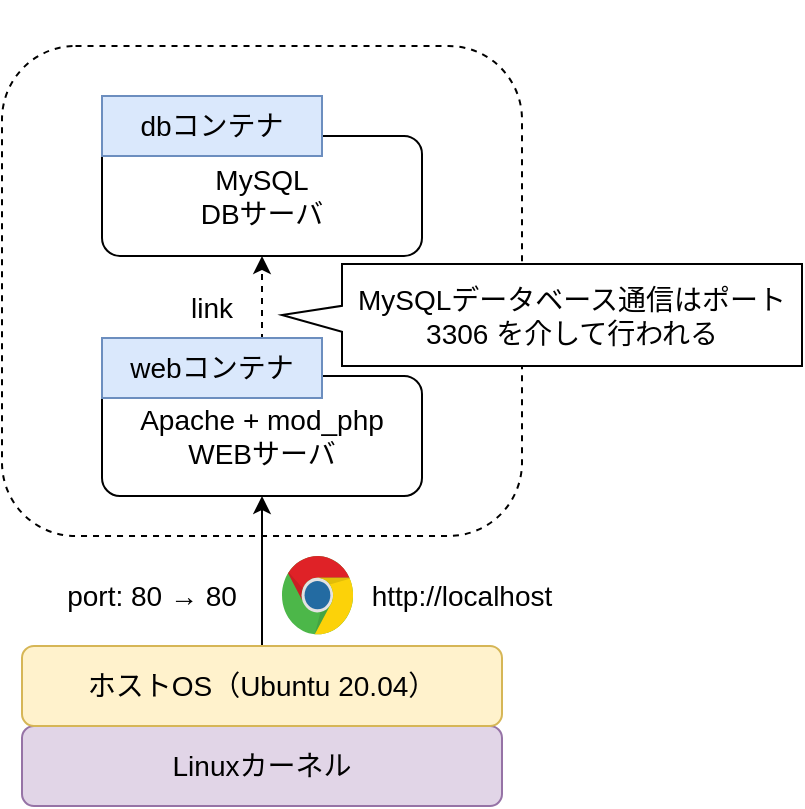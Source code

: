 <mxfile version="13.5.5">
    <diagram id="6hGFLwfOUW9BJ-s0fimq" name="Page-1">
        <mxGraphModel dx="602" dy="264" grid="1" gridSize="10" guides="1" tooltips="1" connect="1" arrows="1" fold="1" page="1" pageScale="1" pageWidth="827" pageHeight="1169" math="0" shadow="0">
            <root>
                <mxCell id="0"/>
                <mxCell id="1" parent="0"/>
                <mxCell id="10" value="" style="rounded=1;whiteSpace=wrap;html=1;strokeColor=#000000;fontSize=14;dashed=1;" parent="1" vertex="1">
                    <mxGeometry x="70" y="40" width="260" height="245" as="geometry"/>
                </mxCell>
                <mxCell id="3" value="&lt;font style=&quot;font-size: 14px&quot;&gt;Linuxカーネル&lt;/font&gt;" style="rounded=1;whiteSpace=wrap;html=1;fillColor=#e1d5e7;strokeColor=#9673a6;" parent="1" vertex="1">
                    <mxGeometry x="80" y="380" width="240" height="40" as="geometry"/>
                </mxCell>
                <mxCell id="12" style="edgeStyle=orthogonalEdgeStyle;rounded=0;orthogonalLoop=1;jettySize=auto;html=1;entryX=0.5;entryY=1;entryDx=0;entryDy=0;fontSize=14;" parent="1" source="5" target="6" edge="1">
                    <mxGeometry relative="1" as="geometry"/>
                </mxCell>
                <mxCell id="5" value="&lt;font style=&quot;font-size: 14px&quot;&gt;ホストOS（Ubuntu 20.04）&lt;/font&gt;" style="rounded=1;whiteSpace=wrap;html=1;fillColor=#fff2cc;strokeColor=#d6b656;" parent="1" vertex="1">
                    <mxGeometry x="80" y="340" width="240" height="40" as="geometry"/>
                </mxCell>
                <mxCell id="18" style="edgeStyle=orthogonalEdgeStyle;rounded=0;orthogonalLoop=1;jettySize=auto;html=1;fontSize=14;dashed=1;" parent="1" source="6" target="8" edge="1">
                    <mxGeometry relative="1" as="geometry"/>
                </mxCell>
                <mxCell id="6" value="Apache + mod_php&lt;br style=&quot;font-size: 14px;&quot;&gt;WEBサーバ" style="rounded=1;whiteSpace=wrap;html=1;fontSize=14;" parent="1" vertex="1">
                    <mxGeometry x="120" y="205" width="160" height="60" as="geometry"/>
                </mxCell>
                <mxCell id="7" value="webコンテナ" style="rounded=0;whiteSpace=wrap;html=1;fontSize=14;fillColor=#dae8fc;strokeColor=#6c8ebf;" parent="1" vertex="1">
                    <mxGeometry x="120" y="186" width="110" height="30" as="geometry"/>
                </mxCell>
                <mxCell id="8" value="MySQL&lt;br&gt;DBサーバ" style="rounded=1;whiteSpace=wrap;html=1;fontSize=14;" parent="1" vertex="1">
                    <mxGeometry x="120" y="85" width="160" height="60" as="geometry"/>
                </mxCell>
                <mxCell id="9" value="dbコンテナ" style="rounded=0;whiteSpace=wrap;html=1;fontSize=14;fillColor=#dae8fc;strokeColor=#6c8ebf;" parent="1" vertex="1">
                    <mxGeometry x="120" y="65" width="110" height="30" as="geometry"/>
                </mxCell>
                <mxCell id="11" value="" style="shape=image;html=1;verticalAlign=top;verticalLabelPosition=bottom;labelBackgroundColor=#ffffff;imageAspect=0;aspect=fixed;image=https://cdn3.iconfinder.com/data/icons/logos-and-brands-adobe/512/97_Docker-128.png;dashed=1;strokeColor=#000000;fontSize=14;" parent="1" vertex="1">
                    <mxGeometry x="176" y="17" width="48" height="48" as="geometry"/>
                </mxCell>
                <mxCell id="13" value="port: 80 → 80" style="text;html=1;strokeColor=none;fillColor=none;align=center;verticalAlign=middle;whiteSpace=wrap;rounded=0;dashed=1;fontSize=14;" parent="1" vertex="1">
                    <mxGeometry x="90" y="300" width="110" height="30" as="geometry"/>
                </mxCell>
                <mxCell id="14" value="http://localhost" style="text;html=1;strokeColor=none;fillColor=none;align=center;verticalAlign=middle;whiteSpace=wrap;rounded=0;dashed=1;fontSize=14;" parent="1" vertex="1">
                    <mxGeometry x="250" y="300" width="100" height="30" as="geometry"/>
                </mxCell>
                <mxCell id="16" value="" style="dashed=0;outlineConnect=0;html=1;align=center;labelPosition=center;verticalLabelPosition=bottom;verticalAlign=top;shape=mxgraph.weblogos.chrome;strokeColor=#000000;fontSize=14;" parent="1" vertex="1">
                    <mxGeometry x="210" y="295" width="36" height="40" as="geometry"/>
                </mxCell>
                <mxCell id="19" value="link" style="text;html=1;strokeColor=none;fillColor=none;align=center;verticalAlign=middle;whiteSpace=wrap;rounded=0;dashed=1;fontSize=14;" parent="1" vertex="1">
                    <mxGeometry x="150" y="156" width="50" height="30" as="geometry"/>
                </mxCell>
                <mxCell id="20" value="MySQLデータベース通信はポート3306 を介して行われる" style="shape=callout;whiteSpace=wrap;html=1;perimeter=calloutPerimeter;strokeColor=#000000;fontSize=14;direction=south;base=13;size=30;position=0.41;" parent="1" vertex="1">
                    <mxGeometry x="210" y="149" width="260" height="51" as="geometry"/>
                </mxCell>
            </root>
        </mxGraphModel>
    </diagram>
</mxfile>